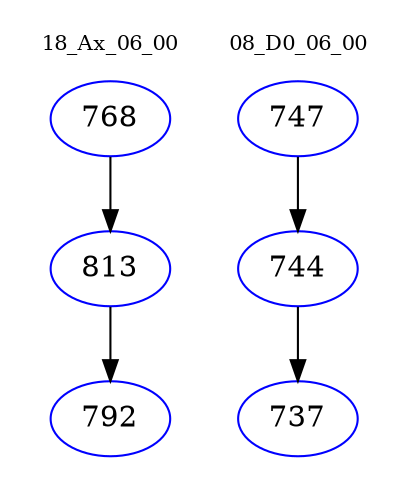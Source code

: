 digraph{
subgraph cluster_0 {
color = white
label = "18_Ax_06_00";
fontsize=10;
T0_768 [label="768", color="blue"]
T0_768 -> T0_813 [color="black"]
T0_813 [label="813", color="blue"]
T0_813 -> T0_792 [color="black"]
T0_792 [label="792", color="blue"]
}
subgraph cluster_1 {
color = white
label = "08_D0_06_00";
fontsize=10;
T1_747 [label="747", color="blue"]
T1_747 -> T1_744 [color="black"]
T1_744 [label="744", color="blue"]
T1_744 -> T1_737 [color="black"]
T1_737 [label="737", color="blue"]
}
}
